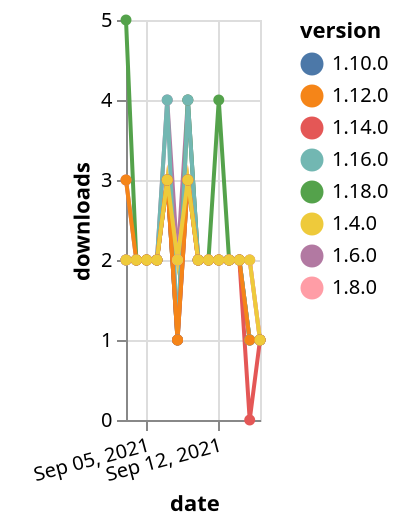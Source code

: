 {"$schema": "https://vega.github.io/schema/vega-lite/v5.json", "description": "A simple bar chart with embedded data.", "data": {"values": [{"date": "2021-09-03", "total": 2605, "delta": 3, "version": "1.6.0"}, {"date": "2021-09-04", "total": 2607, "delta": 2, "version": "1.6.0"}, {"date": "2021-09-05", "total": 2609, "delta": 2, "version": "1.6.0"}, {"date": "2021-09-06", "total": 2611, "delta": 2, "version": "1.6.0"}, {"date": "2021-09-07", "total": 2615, "delta": 4, "version": "1.6.0"}, {"date": "2021-09-08", "total": 2617, "delta": 2, "version": "1.6.0"}, {"date": "2021-09-09", "total": 2621, "delta": 4, "version": "1.6.0"}, {"date": "2021-09-10", "total": 2623, "delta": 2, "version": "1.6.0"}, {"date": "2021-09-11", "total": 2625, "delta": 2, "version": "1.6.0"}, {"date": "2021-09-12", "total": 2627, "delta": 2, "version": "1.6.0"}, {"date": "2021-09-13", "total": 2629, "delta": 2, "version": "1.6.0"}, {"date": "2021-09-14", "total": 2631, "delta": 2, "version": "1.6.0"}, {"date": "2021-09-15", "total": 2633, "delta": 2, "version": "1.6.0"}, {"date": "2021-09-16", "total": 2634, "delta": 1, "version": "1.6.0"}, {"date": "2021-09-03", "total": 244, "delta": 5, "version": "1.18.0"}, {"date": "2021-09-04", "total": 246, "delta": 2, "version": "1.18.0"}, {"date": "2021-09-05", "total": 248, "delta": 2, "version": "1.18.0"}, {"date": "2021-09-06", "total": 250, "delta": 2, "version": "1.18.0"}, {"date": "2021-09-07", "total": 253, "delta": 3, "version": "1.18.0"}, {"date": "2021-09-08", "total": 254, "delta": 1, "version": "1.18.0"}, {"date": "2021-09-09", "total": 258, "delta": 4, "version": "1.18.0"}, {"date": "2021-09-10", "total": 260, "delta": 2, "version": "1.18.0"}, {"date": "2021-09-11", "total": 262, "delta": 2, "version": "1.18.0"}, {"date": "2021-09-12", "total": 266, "delta": 4, "version": "1.18.0"}, {"date": "2021-09-13", "total": 268, "delta": 2, "version": "1.18.0"}, {"date": "2021-09-14", "total": 270, "delta": 2, "version": "1.18.0"}, {"date": "2021-09-15", "total": 271, "delta": 1, "version": "1.18.0"}, {"date": "2021-09-16", "total": 272, "delta": 1, "version": "1.18.0"}, {"date": "2021-09-03", "total": 2114, "delta": 2, "version": "1.8.0"}, {"date": "2021-09-04", "total": 2116, "delta": 2, "version": "1.8.0"}, {"date": "2021-09-05", "total": 2118, "delta": 2, "version": "1.8.0"}, {"date": "2021-09-06", "total": 2120, "delta": 2, "version": "1.8.0"}, {"date": "2021-09-07", "total": 2123, "delta": 3, "version": "1.8.0"}, {"date": "2021-09-08", "total": 2125, "delta": 2, "version": "1.8.0"}, {"date": "2021-09-09", "total": 2128, "delta": 3, "version": "1.8.0"}, {"date": "2021-09-10", "total": 2130, "delta": 2, "version": "1.8.0"}, {"date": "2021-09-11", "total": 2132, "delta": 2, "version": "1.8.0"}, {"date": "2021-09-12", "total": 2134, "delta": 2, "version": "1.8.0"}, {"date": "2021-09-13", "total": 2136, "delta": 2, "version": "1.8.0"}, {"date": "2021-09-14", "total": 2138, "delta": 2, "version": "1.8.0"}, {"date": "2021-09-15", "total": 2140, "delta": 2, "version": "1.8.0"}, {"date": "2021-09-16", "total": 2141, "delta": 1, "version": "1.8.0"}, {"date": "2021-09-03", "total": 1681, "delta": 2, "version": "1.10.0"}, {"date": "2021-09-04", "total": 1683, "delta": 2, "version": "1.10.0"}, {"date": "2021-09-05", "total": 1685, "delta": 2, "version": "1.10.0"}, {"date": "2021-09-06", "total": 1687, "delta": 2, "version": "1.10.0"}, {"date": "2021-09-07", "total": 1690, "delta": 3, "version": "1.10.0"}, {"date": "2021-09-08", "total": 1691, "delta": 1, "version": "1.10.0"}, {"date": "2021-09-09", "total": 1694, "delta": 3, "version": "1.10.0"}, {"date": "2021-09-10", "total": 1696, "delta": 2, "version": "1.10.0"}, {"date": "2021-09-11", "total": 1698, "delta": 2, "version": "1.10.0"}, {"date": "2021-09-12", "total": 1700, "delta": 2, "version": "1.10.0"}, {"date": "2021-09-13", "total": 1702, "delta": 2, "version": "1.10.0"}, {"date": "2021-09-14", "total": 1704, "delta": 2, "version": "1.10.0"}, {"date": "2021-09-15", "total": 1705, "delta": 1, "version": "1.10.0"}, {"date": "2021-09-16", "total": 1706, "delta": 1, "version": "1.10.0"}, {"date": "2021-09-03", "total": 754, "delta": 2, "version": "1.16.0"}, {"date": "2021-09-04", "total": 756, "delta": 2, "version": "1.16.0"}, {"date": "2021-09-05", "total": 758, "delta": 2, "version": "1.16.0"}, {"date": "2021-09-06", "total": 760, "delta": 2, "version": "1.16.0"}, {"date": "2021-09-07", "total": 764, "delta": 4, "version": "1.16.0"}, {"date": "2021-09-08", "total": 765, "delta": 1, "version": "1.16.0"}, {"date": "2021-09-09", "total": 769, "delta": 4, "version": "1.16.0"}, {"date": "2021-09-10", "total": 771, "delta": 2, "version": "1.16.0"}, {"date": "2021-09-11", "total": 773, "delta": 2, "version": "1.16.0"}, {"date": "2021-09-12", "total": 775, "delta": 2, "version": "1.16.0"}, {"date": "2021-09-13", "total": 777, "delta": 2, "version": "1.16.0"}, {"date": "2021-09-14", "total": 779, "delta": 2, "version": "1.16.0"}, {"date": "2021-09-15", "total": 780, "delta": 1, "version": "1.16.0"}, {"date": "2021-09-16", "total": 781, "delta": 1, "version": "1.16.0"}, {"date": "2021-09-03", "total": 1027, "delta": 2, "version": "1.14.0"}, {"date": "2021-09-04", "total": 1029, "delta": 2, "version": "1.14.0"}, {"date": "2021-09-05", "total": 1031, "delta": 2, "version": "1.14.0"}, {"date": "2021-09-06", "total": 1033, "delta": 2, "version": "1.14.0"}, {"date": "2021-09-07", "total": 1036, "delta": 3, "version": "1.14.0"}, {"date": "2021-09-08", "total": 1037, "delta": 1, "version": "1.14.0"}, {"date": "2021-09-09", "total": 1040, "delta": 3, "version": "1.14.0"}, {"date": "2021-09-10", "total": 1042, "delta": 2, "version": "1.14.0"}, {"date": "2021-09-11", "total": 1044, "delta": 2, "version": "1.14.0"}, {"date": "2021-09-12", "total": 1046, "delta": 2, "version": "1.14.0"}, {"date": "2021-09-13", "total": 1048, "delta": 2, "version": "1.14.0"}, {"date": "2021-09-14", "total": 1050, "delta": 2, "version": "1.14.0"}, {"date": "2021-09-15", "total": 1050, "delta": 0, "version": "1.14.0"}, {"date": "2021-09-16", "total": 1051, "delta": 1, "version": "1.14.0"}, {"date": "2021-09-03", "total": 1492, "delta": 3, "version": "1.12.0"}, {"date": "2021-09-04", "total": 1494, "delta": 2, "version": "1.12.0"}, {"date": "2021-09-05", "total": 1496, "delta": 2, "version": "1.12.0"}, {"date": "2021-09-06", "total": 1498, "delta": 2, "version": "1.12.0"}, {"date": "2021-09-07", "total": 1501, "delta": 3, "version": "1.12.0"}, {"date": "2021-09-08", "total": 1502, "delta": 1, "version": "1.12.0"}, {"date": "2021-09-09", "total": 1505, "delta": 3, "version": "1.12.0"}, {"date": "2021-09-10", "total": 1507, "delta": 2, "version": "1.12.0"}, {"date": "2021-09-11", "total": 1509, "delta": 2, "version": "1.12.0"}, {"date": "2021-09-12", "total": 1511, "delta": 2, "version": "1.12.0"}, {"date": "2021-09-13", "total": 1513, "delta": 2, "version": "1.12.0"}, {"date": "2021-09-14", "total": 1515, "delta": 2, "version": "1.12.0"}, {"date": "2021-09-15", "total": 1516, "delta": 1, "version": "1.12.0"}, {"date": "2021-09-16", "total": 1517, "delta": 1, "version": "1.12.0"}, {"date": "2021-09-03", "total": 2394, "delta": 2, "version": "1.4.0"}, {"date": "2021-09-04", "total": 2396, "delta": 2, "version": "1.4.0"}, {"date": "2021-09-05", "total": 2398, "delta": 2, "version": "1.4.0"}, {"date": "2021-09-06", "total": 2400, "delta": 2, "version": "1.4.0"}, {"date": "2021-09-07", "total": 2403, "delta": 3, "version": "1.4.0"}, {"date": "2021-09-08", "total": 2405, "delta": 2, "version": "1.4.0"}, {"date": "2021-09-09", "total": 2408, "delta": 3, "version": "1.4.0"}, {"date": "2021-09-10", "total": 2410, "delta": 2, "version": "1.4.0"}, {"date": "2021-09-11", "total": 2412, "delta": 2, "version": "1.4.0"}, {"date": "2021-09-12", "total": 2414, "delta": 2, "version": "1.4.0"}, {"date": "2021-09-13", "total": 2416, "delta": 2, "version": "1.4.0"}, {"date": "2021-09-14", "total": 2418, "delta": 2, "version": "1.4.0"}, {"date": "2021-09-15", "total": 2420, "delta": 2, "version": "1.4.0"}, {"date": "2021-09-16", "total": 2421, "delta": 1, "version": "1.4.0"}]}, "width": "container", "mark": {"type": "line", "point": {"filled": true}}, "encoding": {"x": {"field": "date", "type": "temporal", "timeUnit": "yearmonthdate", "title": "date", "axis": {"labelAngle": -15}}, "y": {"field": "delta", "type": "quantitative", "title": "downloads"}, "color": {"field": "version", "type": "nominal"}, "tooltip": {"field": "delta"}}}